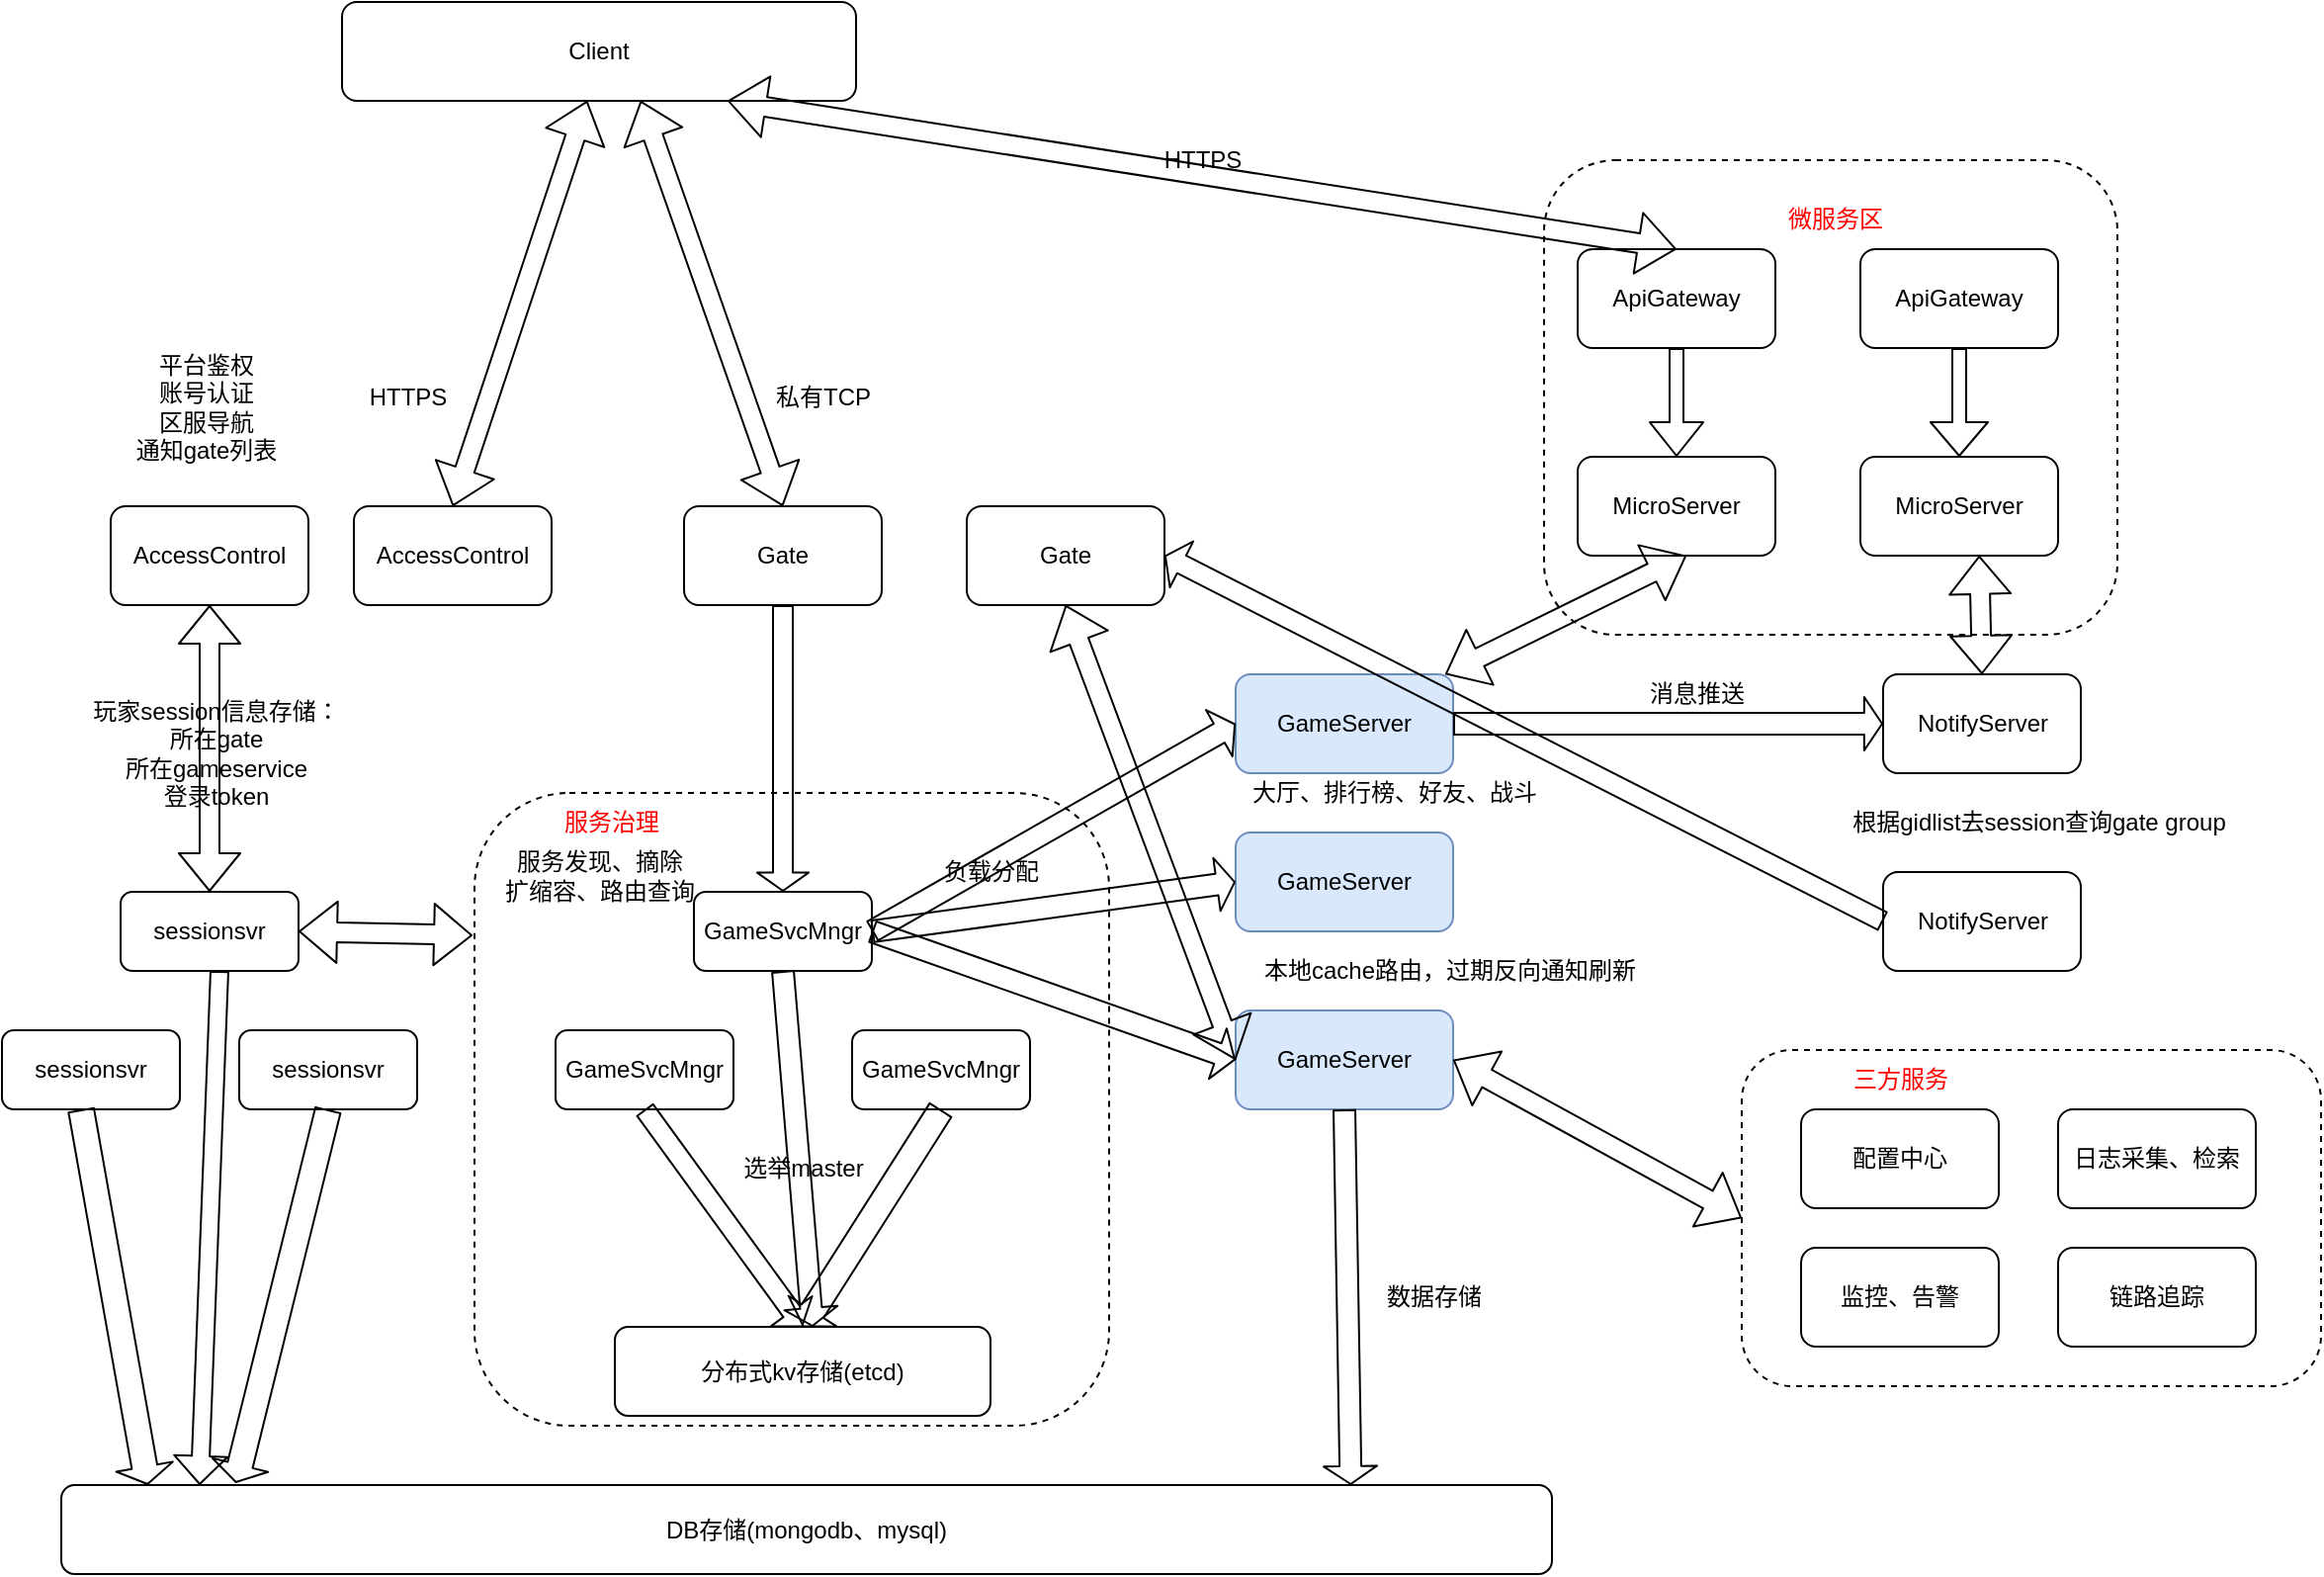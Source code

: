 <mxfile version="14.6.1" type="github" pages="2"><diagram id="P8CdkTtq0kg8GI9MRp_M" name="Page-1"><mxGraphModel dx="1209" dy="675" grid="1" gridSize="10" guides="1" tooltips="1" connect="1" arrows="1" fold="1" page="1" pageScale="1" pageWidth="827" pageHeight="1169" math="0" shadow="0"><root><mxCell id="0"/><mxCell id="1" parent="0"/><mxCell id="nIqFWZoCSx5FcRG17TZu-16" value="" style="rounded=1;whiteSpace=wrap;html=1;dashed=1;" parent="1" vertex="1"><mxGeometry x="269" y="440" width="321" height="320" as="geometry"/></mxCell><mxCell id="nIqFWZoCSx5FcRG17TZu-4" value="" style="rounded=1;whiteSpace=wrap;html=1;dashed=1;" parent="1" vertex="1"><mxGeometry x="810" y="120" width="290" height="240" as="geometry"/></mxCell><mxCell id="1y8FwqFPCbSWIFJGuD9V-2" value="Gate" style="rounded=1;whiteSpace=wrap;html=1;" parent="1" vertex="1"><mxGeometry x="375" y="295" width="100" height="50" as="geometry"/></mxCell><mxCell id="1y8FwqFPCbSWIFJGuD9V-3" value="Gate" style="rounded=1;whiteSpace=wrap;html=1;" parent="1" vertex="1"><mxGeometry x="518" y="295" width="100" height="50" as="geometry"/></mxCell><mxCell id="1y8FwqFPCbSWIFJGuD9V-4" value="AccessControl" style="rounded=1;whiteSpace=wrap;html=1;" parent="1" vertex="1"><mxGeometry x="85" y="295" width="100" height="50" as="geometry"/></mxCell><mxCell id="1y8FwqFPCbSWIFJGuD9V-5" value="AccessControl" style="rounded=1;whiteSpace=wrap;html=1;" parent="1" vertex="1"><mxGeometry x="208" y="295" width="100" height="50" as="geometry"/></mxCell><mxCell id="1y8FwqFPCbSWIFJGuD9V-6" value="Client" style="rounded=1;whiteSpace=wrap;html=1;" parent="1" vertex="1"><mxGeometry x="202" y="40" width="260" height="50" as="geometry"/></mxCell><mxCell id="1y8FwqFPCbSWIFJGuD9V-9" value="GameSvcMngr" style="rounded=1;whiteSpace=wrap;html=1;" parent="1" vertex="1"><mxGeometry x="380" y="490" width="90" height="40" as="geometry"/></mxCell><mxCell id="1y8FwqFPCbSWIFJGuD9V-10" value="HTTPS" style="text;html=1;resizable=0;autosize=1;align=center;verticalAlign=middle;points=[];fillColor=none;strokeColor=none;rounded=0;" parent="1" vertex="1"><mxGeometry x="210" y="230" width="50" height="20" as="geometry"/></mxCell><mxCell id="1y8FwqFPCbSWIFJGuD9V-11" value="私有TCP" style="text;html=1;resizable=0;autosize=1;align=center;verticalAlign=middle;points=[];fillColor=none;strokeColor=none;rounded=0;" parent="1" vertex="1"><mxGeometry x="415" y="230" width="60" height="20" as="geometry"/></mxCell><mxCell id="1y8FwqFPCbSWIFJGuD9V-12" value="DB存储(mongodb、mysql)" style="rounded=1;whiteSpace=wrap;html=1;" parent="1" vertex="1"><mxGeometry x="60" y="790" width="754" height="45" as="geometry"/></mxCell><mxCell id="1y8FwqFPCbSWIFJGuD9V-14" value="GameServer" style="rounded=1;whiteSpace=wrap;html=1;fillColor=#dae8fc;strokeColor=#6c8ebf;" parent="1" vertex="1"><mxGeometry x="654" y="460" width="110" height="50" as="geometry"/></mxCell><mxCell id="1y8FwqFPCbSWIFJGuD9V-15" value="GameServer" style="rounded=1;whiteSpace=wrap;html=1;fillColor=#dae8fc;strokeColor=#6c8ebf;" parent="1" vertex="1"><mxGeometry x="654" y="550" width="110" height="50" as="geometry"/></mxCell><mxCell id="1y8FwqFPCbSWIFJGuD9V-17" value="分布式kv存储(etcd)" style="rounded=1;whiteSpace=wrap;html=1;" parent="1" vertex="1"><mxGeometry x="340" y="710" width="190" height="45" as="geometry"/></mxCell><mxCell id="1y8FwqFPCbSWIFJGuD9V-18" value="GameSvcMngr" style="rounded=1;whiteSpace=wrap;html=1;" parent="1" vertex="1"><mxGeometry x="310" y="560" width="90" height="40" as="geometry"/></mxCell><mxCell id="1y8FwqFPCbSWIFJGuD9V-19" value="GameSvcMngr" style="rounded=1;whiteSpace=wrap;html=1;" parent="1" vertex="1"><mxGeometry x="460" y="560" width="90" height="40" as="geometry"/></mxCell><mxCell id="1y8FwqFPCbSWIFJGuD9V-21" value="" style="shape=flexArrow;endArrow=classic;html=1;endWidth=15;endSize=2.74;exitX=0.5;exitY=1;exitDx=0;exitDy=0;entryX=0.5;entryY=0;entryDx=0;entryDy=0;" parent="1" source="1y8FwqFPCbSWIFJGuD9V-18" target="1y8FwqFPCbSWIFJGuD9V-17" edge="1"><mxGeometry width="50" height="50" relative="1" as="geometry"><mxPoint x="400.0" y="600" as="sourcePoint"/><mxPoint x="352.12" y="699" as="targetPoint"/></mxGeometry></mxCell><mxCell id="1y8FwqFPCbSWIFJGuD9V-22" value="" style="shape=flexArrow;endArrow=classic;html=1;endWidth=15;endSize=2.64;exitX=0.5;exitY=1;exitDx=0;exitDy=0;width=13;entryX=0.5;entryY=0;entryDx=0;entryDy=0;" parent="1" source="1y8FwqFPCbSWIFJGuD9V-19" target="1y8FwqFPCbSWIFJGuD9V-17" edge="1"><mxGeometry width="50" height="50" relative="1" as="geometry"><mxPoint x="365" y="610" as="sourcePoint"/><mxPoint x="445" y="700" as="targetPoint"/></mxGeometry></mxCell><mxCell id="1y8FwqFPCbSWIFJGuD9V-23" value="" style="shape=flexArrow;endArrow=classic;html=1;endWidth=15;endSize=2.69;width=11;exitX=0.5;exitY=1;exitDx=0;exitDy=0;" parent="1" source="1y8FwqFPCbSWIFJGuD9V-9" edge="1"><mxGeometry width="50" height="50" relative="1" as="geometry"><mxPoint x="413" y="530" as="sourcePoint"/><mxPoint x="440" y="710" as="targetPoint"/></mxGeometry></mxCell><mxCell id="1y8FwqFPCbSWIFJGuD9V-24" value="选举master" style="text;html=1;resizable=0;autosize=1;align=center;verticalAlign=middle;points=[];fillColor=none;strokeColor=none;rounded=0;" parent="1" vertex="1"><mxGeometry x="395" y="620" width="80" height="20" as="geometry"/></mxCell><mxCell id="1y8FwqFPCbSWIFJGuD9V-26" value="" style="shape=flexArrow;endArrow=classic;html=1;endWidth=15;endSize=2.74;exitX=0.5;exitY=1;exitDx=0;exitDy=0;entryX=0.5;entryY=0;entryDx=0;entryDy=0;" parent="1" source="1y8FwqFPCbSWIFJGuD9V-2" target="1y8FwqFPCbSWIFJGuD9V-9" edge="1"><mxGeometry width="50" height="50" relative="1" as="geometry"><mxPoint x="424.0" y="390" as="sourcePoint"/><mxPoint x="376.12" y="489" as="targetPoint"/></mxGeometry></mxCell><mxCell id="1y8FwqFPCbSWIFJGuD9V-27" value="" style="shape=flexArrow;endArrow=classic;html=1;endWidth=15;endSize=2.69;width=11;entryX=0;entryY=0.5;entryDx=0;entryDy=0;" parent="1" target="1y8FwqFPCbSWIFJGuD9V-15" edge="1"><mxGeometry width="50" height="50" relative="1" as="geometry"><mxPoint x="470" y="510" as="sourcePoint"/><mxPoint x="527" y="607" as="targetPoint"/></mxGeometry></mxCell><mxCell id="1y8FwqFPCbSWIFJGuD9V-28" value="" style="shape=flexArrow;endArrow=classic;html=1;endWidth=15;endSize=2.69;width=11;entryX=0;entryY=0.5;entryDx=0;entryDy=0;exitX=1;exitY=0.5;exitDx=0;exitDy=0;" parent="1" source="1y8FwqFPCbSWIFJGuD9V-9" target="1y8FwqFPCbSWIFJGuD9V-14" edge="1"><mxGeometry width="50" height="50" relative="1" as="geometry"><mxPoint x="480" y="520" as="sourcePoint"/><mxPoint x="664" y="585" as="targetPoint"/></mxGeometry></mxCell><mxCell id="1y8FwqFPCbSWIFJGuD9V-29" value="负载分配" style="text;html=1;resizable=0;autosize=1;align=center;verticalAlign=middle;points=[];fillColor=none;strokeColor=none;rounded=0;" parent="1" vertex="1"><mxGeometry x="500" y="470" width="60" height="20" as="geometry"/></mxCell><mxCell id="1y8FwqFPCbSWIFJGuD9V-31" value="&lt;br&gt;服务发现、摘除&lt;br&gt;扩缩容、路由查询" style="text;html=1;resizable=0;autosize=1;align=center;verticalAlign=middle;points=[];fillColor=none;strokeColor=none;rounded=0;" parent="1" vertex="1"><mxGeometry x="277" y="450" width="110" height="50" as="geometry"/></mxCell><mxCell id="1y8FwqFPCbSWIFJGuD9V-32" value="本地cache路由，过期反向通知刷新" style="text;html=1;resizable=0;autosize=1;align=center;verticalAlign=middle;points=[];fillColor=none;strokeColor=none;rounded=0;" parent="1" vertex="1"><mxGeometry x="662" y="520" width="200" height="20" as="geometry"/></mxCell><mxCell id="1y8FwqFPCbSWIFJGuD9V-35" value="" style="shape=flexArrow;endArrow=classic;html=1;endWidth=15;endSize=2.69;width=11;entryX=0.865;entryY=0;entryDx=0;entryDy=0;entryPerimeter=0;exitX=0.5;exitY=1;exitDx=0;exitDy=0;" parent="1" source="1y8FwqFPCbSWIFJGuD9V-15" target="1y8FwqFPCbSWIFJGuD9V-12" edge="1"><mxGeometry width="50" height="50" relative="1" as="geometry"><mxPoint x="719" y="600" as="sourcePoint"/><mxPoint x="770" y="697" as="targetPoint"/></mxGeometry></mxCell><mxCell id="1y8FwqFPCbSWIFJGuD9V-36" value="数据存储" style="text;html=1;resizable=0;autosize=1;align=center;verticalAlign=middle;points=[];fillColor=none;strokeColor=none;rounded=0;" parent="1" vertex="1"><mxGeometry x="724" y="685" width="60" height="20" as="geometry"/></mxCell><mxCell id="1y8FwqFPCbSWIFJGuD9V-39" value="玩家session信息存储：&lt;br&gt;所在gate&lt;br&gt;所在gameservice&lt;br&gt;登录token" style="text;html=1;resizable=0;autosize=1;align=center;verticalAlign=middle;points=[];fillColor=none;strokeColor=none;rounded=0;" parent="1" vertex="1"><mxGeometry x="68" y="390" width="140" height="60" as="geometry"/></mxCell><mxCell id="1y8FwqFPCbSWIFJGuD9V-41" value="sessionsvr" style="rounded=1;whiteSpace=wrap;html=1;" parent="1" vertex="1"><mxGeometry x="90" y="490" width="90" height="40" as="geometry"/></mxCell><mxCell id="1y8FwqFPCbSWIFJGuD9V-42" value="sessionsvr" style="rounded=1;whiteSpace=wrap;html=1;" parent="1" vertex="1"><mxGeometry x="30" y="560" width="90" height="40" as="geometry"/></mxCell><mxCell id="1y8FwqFPCbSWIFJGuD9V-43" value="sessionsvr" style="rounded=1;whiteSpace=wrap;html=1;" parent="1" vertex="1"><mxGeometry x="150" y="560" width="90" height="40" as="geometry"/></mxCell><mxCell id="1y8FwqFPCbSWIFJGuD9V-44" value="" style="shape=flexArrow;endArrow=classic;html=1;endWidth=17;endSize=4.39;width=9;exitX=0.5;exitY=1;exitDx=0;exitDy=0;" parent="1" edge="1"><mxGeometry width="50" height="50" relative="1" as="geometry"><mxPoint x="140" y="530" as="sourcePoint"/><mxPoint x="130" y="790" as="targetPoint"/></mxGeometry></mxCell><mxCell id="1y8FwqFPCbSWIFJGuD9V-45" value="" style="shape=flexArrow;endArrow=classic;html=1;endWidth=15;endSize=2.64;exitX=0.5;exitY=1;exitDx=0;exitDy=0;width=13;entryX=0.117;entryY=-0.022;entryDx=0;entryDy=0;entryPerimeter=0;" parent="1" source="1y8FwqFPCbSWIFJGuD9V-43" target="1y8FwqFPCbSWIFJGuD9V-12" edge="1"><mxGeometry width="50" height="50" relative="1" as="geometry"><mxPoint x="220" y="600" as="sourcePoint"/><mxPoint x="150" y="710" as="targetPoint"/></mxGeometry></mxCell><mxCell id="1y8FwqFPCbSWIFJGuD9V-46" value="" style="shape=flexArrow;endArrow=classic;html=1;endWidth=15;endSize=2.64;exitX=0.5;exitY=1;exitDx=0;exitDy=0;width=13;entryX=0.058;entryY=0;entryDx=0;entryDy=0;entryPerimeter=0;" parent="1" target="1y8FwqFPCbSWIFJGuD9V-12" edge="1"><mxGeometry width="50" height="50" relative="1" as="geometry"><mxPoint x="70" y="600" as="sourcePoint"/><mxPoint x="143.5" y="790" as="targetPoint"/></mxGeometry></mxCell><mxCell id="1y8FwqFPCbSWIFJGuD9V-47" value="GameServer" style="rounded=1;whiteSpace=wrap;html=1;fillColor=#dae8fc;strokeColor=#6c8ebf;" parent="1" vertex="1"><mxGeometry x="654" y="380" width="110" height="50" as="geometry"/></mxCell><mxCell id="1y8FwqFPCbSWIFJGuD9V-48" value="" style="shape=flexArrow;endArrow=classic;html=1;endWidth=15;endSize=2.69;width=11;entryX=0;entryY=0.5;entryDx=0;entryDy=0;" parent="1" target="1y8FwqFPCbSWIFJGuD9V-47" edge="1"><mxGeometry width="50" height="50" relative="1" as="geometry"><mxPoint x="470" y="510" as="sourcePoint"/><mxPoint x="664" y="495" as="targetPoint"/></mxGeometry></mxCell><mxCell id="1y8FwqFPCbSWIFJGuD9V-49" value="大厅、排行榜、好友、战斗" style="text;html=1;resizable=0;autosize=1;align=center;verticalAlign=middle;points=[];fillColor=none;strokeColor=none;rounded=0;" parent="1" vertex="1"><mxGeometry x="654" y="430" width="160" height="20" as="geometry"/></mxCell><mxCell id="1y8FwqFPCbSWIFJGuD9V-51" value="NotifyServer" style="rounded=1;whiteSpace=wrap;html=1;" parent="1" vertex="1"><mxGeometry x="981.5" y="380" width="100" height="50" as="geometry"/></mxCell><mxCell id="1y8FwqFPCbSWIFJGuD9V-52" value="NotifyServer" style="rounded=1;whiteSpace=wrap;html=1;" parent="1" vertex="1"><mxGeometry x="981.5" y="480" width="100" height="50" as="geometry"/></mxCell><mxCell id="1y8FwqFPCbSWIFJGuD9V-53" value="" style="shape=flexArrow;endArrow=classic;html=1;endWidth=15;endSize=2.69;width=11;entryX=0;entryY=0.5;entryDx=0;entryDy=0;exitX=1;exitY=0.5;exitDx=0;exitDy=0;" parent="1" source="1y8FwqFPCbSWIFJGuD9V-47" target="1y8FwqFPCbSWIFJGuD9V-51" edge="1"><mxGeometry width="50" height="50" relative="1" as="geometry"><mxPoint x="764" y="390" as="sourcePoint"/><mxPoint x="948" y="365" as="targetPoint"/></mxGeometry></mxCell><mxCell id="1y8FwqFPCbSWIFJGuD9V-54" value="消息推送" style="text;html=1;resizable=0;autosize=1;align=center;verticalAlign=middle;points=[];fillColor=none;strokeColor=none;rounded=0;" parent="1" vertex="1"><mxGeometry x="857" y="380" width="60" height="20" as="geometry"/></mxCell><mxCell id="1y8FwqFPCbSWIFJGuD9V-55" value="根据gidlist去session查询gate group" style="text;html=1;resizable=0;autosize=1;align=center;verticalAlign=middle;points=[];fillColor=none;strokeColor=none;rounded=0;" parent="1" vertex="1"><mxGeometry x="960" y="445" width="200" height="20" as="geometry"/></mxCell><mxCell id="1y8FwqFPCbSWIFJGuD9V-56" value="" style="shape=flexArrow;endArrow=classic;startArrow=classic;html=1;entryX=0.477;entryY=1;entryDx=0;entryDy=0;entryPerimeter=0;exitX=0.5;exitY=0;exitDx=0;exitDy=0;" parent="1" source="1y8FwqFPCbSWIFJGuD9V-5" target="1y8FwqFPCbSWIFJGuD9V-6" edge="1"><mxGeometry width="50" height="50" relative="1" as="geometry"><mxPoint x="265" y="287" as="sourcePoint"/><mxPoint x="342" y="130" as="targetPoint"/></mxGeometry></mxCell><mxCell id="1y8FwqFPCbSWIFJGuD9V-57" value="" style="shape=flexArrow;endArrow=classic;startArrow=classic;html=1;entryX=0.477;entryY=1;entryDx=0;entryDy=0;entryPerimeter=0;exitX=0.5;exitY=0;exitDx=0;exitDy=0;" parent="1" source="1y8FwqFPCbSWIFJGuD9V-2" edge="1"><mxGeometry width="50" height="50" relative="1" as="geometry"><mxPoint x="425" y="290" as="sourcePoint"/><mxPoint x="353.01" y="90" as="targetPoint"/></mxGeometry></mxCell><mxCell id="1y8FwqFPCbSWIFJGuD9V-58" value="" style="shape=flexArrow;endArrow=classic;html=1;endWidth=15;endSize=2.74;entryX=1;entryY=0.5;entryDx=0;entryDy=0;exitX=0;exitY=0.5;exitDx=0;exitDy=0;" parent="1" source="1y8FwqFPCbSWIFJGuD9V-52" target="1y8FwqFPCbSWIFJGuD9V-3" edge="1"><mxGeometry width="50" height="50" relative="1" as="geometry"><mxPoint x="840" y="500" as="sourcePoint"/><mxPoint x="771" y="335" as="targetPoint"/></mxGeometry></mxCell><mxCell id="1y8FwqFPCbSWIFJGuD9V-60" value="平台鉴权&lt;br&gt;账号认证&lt;br&gt;区服导航&lt;br&gt;通知gate列表" style="text;html=1;resizable=0;autosize=1;align=center;verticalAlign=middle;points=[];fillColor=none;strokeColor=none;rounded=0;" parent="1" vertex="1"><mxGeometry x="88" y="215" width="90" height="60" as="geometry"/></mxCell><mxCell id="1y8FwqFPCbSWIFJGuD9V-65" value="" style="shape=flexArrow;endArrow=classic;startArrow=classic;html=1;entryX=0.5;entryY=1;entryDx=0;entryDy=0;exitX=0;exitY=0.5;exitDx=0;exitDy=0;" parent="1" source="1y8FwqFPCbSWIFJGuD9V-15" target="1y8FwqFPCbSWIFJGuD9V-3" edge="1"><mxGeometry width="50" height="50" relative="1" as="geometry"><mxPoint x="660" y="570" as="sourcePoint"/><mxPoint x="562.01" y="390" as="targetPoint"/></mxGeometry></mxCell><mxCell id="1y8FwqFPCbSWIFJGuD9V-66" value="MicroServer" style="rounded=1;whiteSpace=wrap;html=1;" parent="1" vertex="1"><mxGeometry x="970" y="270" width="100" height="50" as="geometry"/></mxCell><mxCell id="1y8FwqFPCbSWIFJGuD9V-67" value="MicroServer" style="rounded=1;whiteSpace=wrap;html=1;" parent="1" vertex="1"><mxGeometry x="827" y="270" width="100" height="50" as="geometry"/></mxCell><mxCell id="1y8FwqFPCbSWIFJGuD9V-68" value="ApiGateway" style="rounded=1;whiteSpace=wrap;html=1;" parent="1" vertex="1"><mxGeometry x="827" y="165" width="100" height="50" as="geometry"/></mxCell><mxCell id="1y8FwqFPCbSWIFJGuD9V-69" value="ApiGateway" style="rounded=1;whiteSpace=wrap;html=1;" parent="1" vertex="1"><mxGeometry x="970" y="165" width="100" height="50" as="geometry"/></mxCell><mxCell id="1y8FwqFPCbSWIFJGuD9V-70" value="" style="shape=flexArrow;endArrow=classic;startArrow=classic;html=1;exitX=0.5;exitY=0;exitDx=0;exitDy=0;entryX=0.75;entryY=1;entryDx=0;entryDy=0;" parent="1" source="1y8FwqFPCbSWIFJGuD9V-68" target="1y8FwqFPCbSWIFJGuD9V-6" edge="1"><mxGeometry width="50" height="50" relative="1" as="geometry"><mxPoint x="560" y="250" as="sourcePoint"/><mxPoint x="462" y="90" as="targetPoint"/></mxGeometry></mxCell><mxCell id="1y8FwqFPCbSWIFJGuD9V-71" value="HTTPS" style="text;html=1;resizable=0;autosize=1;align=center;verticalAlign=middle;points=[];fillColor=none;strokeColor=none;rounded=0;" parent="1" vertex="1"><mxGeometry x="612" y="110" width="50" height="20" as="geometry"/></mxCell><mxCell id="1y8FwqFPCbSWIFJGuD9V-72" value="" style="shape=flexArrow;endArrow=classic;startArrow=classic;html=1;entryX=0.477;entryY=1;entryDx=0;entryDy=0;entryPerimeter=0;" parent="1" edge="1"><mxGeometry width="50" height="50" relative="1" as="geometry"><mxPoint x="760" y="380" as="sourcePoint"/><mxPoint x="882.02" y="320" as="targetPoint"/></mxGeometry></mxCell><mxCell id="nIqFWZoCSx5FcRG17TZu-5" value="&lt;font color=&quot;#ff0000&quot;&gt;微服务区&lt;/font&gt;" style="text;html=1;resizable=0;autosize=1;align=center;verticalAlign=middle;points=[];fillColor=none;strokeColor=none;rounded=0;" parent="1" vertex="1"><mxGeometry x="927" y="140" width="60" height="20" as="geometry"/></mxCell><mxCell id="nIqFWZoCSx5FcRG17TZu-6" value="" style="rounded=1;whiteSpace=wrap;html=1;dashed=1;" parent="1" vertex="1"><mxGeometry x="910" y="570" width="293" height="170" as="geometry"/></mxCell><mxCell id="nIqFWZoCSx5FcRG17TZu-7" value="&lt;font color=&quot;#ff0000&quot;&gt;三方服务&lt;/font&gt;" style="text;html=1;resizable=0;autosize=1;align=center;verticalAlign=middle;points=[];fillColor=none;strokeColor=none;rounded=0;" parent="1" vertex="1"><mxGeometry x="960" y="575" width="60" height="20" as="geometry"/></mxCell><mxCell id="nIqFWZoCSx5FcRG17TZu-8" value="监控、告警" style="rounded=1;whiteSpace=wrap;html=1;" parent="1" vertex="1"><mxGeometry x="940" y="670" width="100" height="50" as="geometry"/></mxCell><mxCell id="nIqFWZoCSx5FcRG17TZu-10" value="日志采集、检索" style="rounded=1;whiteSpace=wrap;html=1;" parent="1" vertex="1"><mxGeometry x="1070" y="600" width="100" height="50" as="geometry"/></mxCell><mxCell id="nIqFWZoCSx5FcRG17TZu-12" value="链路追踪" style="rounded=1;whiteSpace=wrap;html=1;" parent="1" vertex="1"><mxGeometry x="1070" y="670" width="100" height="50" as="geometry"/></mxCell><mxCell id="nIqFWZoCSx5FcRG17TZu-14" value="" style="shape=flexArrow;endArrow=classic;startArrow=classic;html=1;entryX=0;entryY=0.5;entryDx=0;entryDy=0;exitX=1;exitY=0.5;exitDx=0;exitDy=0;" parent="1" source="1y8FwqFPCbSWIFJGuD9V-15" target="nIqFWZoCSx5FcRG17TZu-6" edge="1"><mxGeometry width="50" height="50" relative="1" as="geometry"><mxPoint x="770" y="700" as="sourcePoint"/><mxPoint x="892.02" y="640" as="targetPoint"/></mxGeometry></mxCell><mxCell id="nIqFWZoCSx5FcRG17TZu-15" value="" style="shape=flexArrow;endArrow=classic;startArrow=classic;html=1;entryX=0.759;entryY=0.833;entryDx=0;entryDy=0;entryPerimeter=0;exitX=0.5;exitY=0;exitDx=0;exitDy=0;" parent="1" source="1y8FwqFPCbSWIFJGuD9V-51" target="nIqFWZoCSx5FcRG17TZu-4" edge="1"><mxGeometry width="50" height="50" relative="1" as="geometry"><mxPoint x="877" y="415" as="sourcePoint"/><mxPoint x="927" y="365" as="targetPoint"/></mxGeometry></mxCell><mxCell id="nIqFWZoCSx5FcRG17TZu-18" value="配置中心" style="rounded=1;whiteSpace=wrap;html=1;" parent="1" vertex="1"><mxGeometry x="940" y="600" width="100" height="50" as="geometry"/></mxCell><mxCell id="nIqFWZoCSx5FcRG17TZu-19" value="&lt;font color=&quot;#ff0000&quot;&gt;服务治理&lt;/font&gt;" style="text;html=1;resizable=0;autosize=1;align=center;verticalAlign=middle;points=[];fillColor=none;strokeColor=none;rounded=0;" parent="1" vertex="1"><mxGeometry x="308" y="445" width="60" height="20" as="geometry"/></mxCell><mxCell id="nIqFWZoCSx5FcRG17TZu-20" value="" style="shape=flexArrow;endArrow=classic;startArrow=classic;html=1;entryX=0.5;entryY=1;entryDx=0;entryDy=0;" parent="1" source="1y8FwqFPCbSWIFJGuD9V-41" target="1y8FwqFPCbSWIFJGuD9V-4" edge="1"><mxGeometry width="50" height="50" relative="1" as="geometry"><mxPoint x="128.69" y="405.08" as="sourcePoint"/><mxPoint x="127.3" y="345.0" as="targetPoint"/></mxGeometry></mxCell><mxCell id="nIqFWZoCSx5FcRG17TZu-21" value="" style="shape=flexArrow;endArrow=classic;startArrow=classic;html=1;entryX=1;entryY=0.5;entryDx=0;entryDy=0;exitX=-0.003;exitY=0.225;exitDx=0;exitDy=0;exitPerimeter=0;" parent="1" source="nIqFWZoCSx5FcRG17TZu-16" target="1y8FwqFPCbSWIFJGuD9V-41" edge="1"><mxGeometry width="50" height="50" relative="1" as="geometry"><mxPoint x="221.39" y="550" as="sourcePoint"/><mxPoint x="220.0" y="489.92" as="targetPoint"/></mxGeometry></mxCell><mxCell id="SP57tL_SkFDQtsgVT0aJ-5" value="" style="shape=flexArrow;endArrow=classic;html=1;endWidth=19;endSize=5.33;width=7;" parent="1" edge="1"><mxGeometry width="50" height="50" relative="1" as="geometry"><mxPoint x="877" y="215" as="sourcePoint"/><mxPoint x="877" y="270" as="targetPoint"/></mxGeometry></mxCell><mxCell id="SP57tL_SkFDQtsgVT0aJ-6" value="" style="shape=flexArrow;endArrow=classic;html=1;endWidth=21;endSize=5.33;width=7;" parent="1" edge="1"><mxGeometry width="50" height="50" relative="1" as="geometry"><mxPoint x="1020" y="215" as="sourcePoint"/><mxPoint x="1020" y="270" as="targetPoint"/></mxGeometry></mxCell></root></mxGraphModel></diagram><diagram id="awDuWFiD-EVnprbyvw6a" name="Page-2"><mxGraphModel dx="1209" dy="675" grid="1" gridSize="10" guides="1" tooltips="1" connect="1" arrows="1" fold="1" page="1" pageScale="1" pageWidth="827" pageHeight="1169" math="0" shadow="0"><root><mxCell id="frE6l70QBsyvfkScDtG7-0"/><mxCell id="frE6l70QBsyvfkScDtG7-1" parent="frE6l70QBsyvfkScDtG7-0"/></root></mxGraphModel></diagram></mxfile>